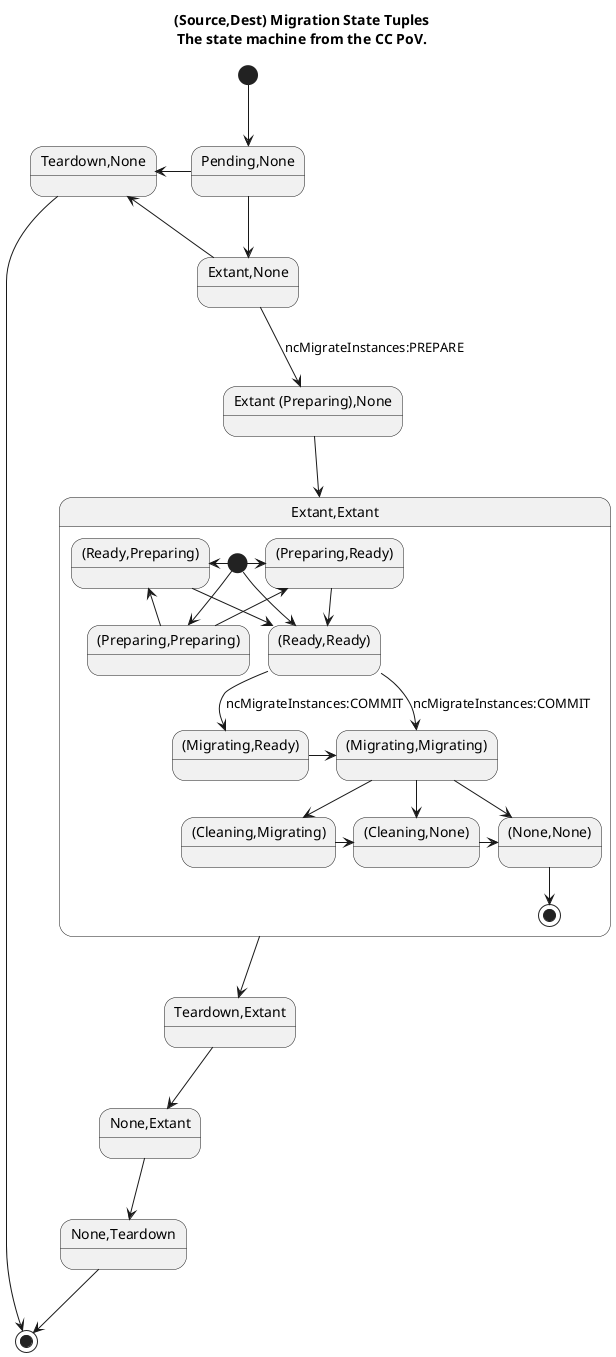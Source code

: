 @startuml
  title (Source,Dest) Migration State Tuples\nThe state machine from the CC PoV.
  state "Pending,None" as pendingNone
  state "Extant,None" as extantNone
  state "Teardown,None" as teardownNone
  state "Teardown,Extant" as teardownExtant
  state "None,Extant" as noneExtant
  state "None,Teardown" as noneTeardown
  state "Extant (Preparing),None" as preparingNone
  state "Extant,Extant" as extantExtant {
    state "(Preparing,Preparing)" as preparingPreparing
    state "(Ready,Ready)" as readyReady
    state "(Preparing,Ready)" as preparingReady
    state "(Ready,Preparing)" as readyPreparing
    state "(Migrating,Ready)" as migratingReady
    state "(Migrating,Migrating)" as migratingMigrating
    state "(Cleaning,Migrating)" as cleaningMigrating
    state "(Cleaning,None)" as cleaningNone
    state "(None,None)" as noneNone
    [*] -down-> preparingPreparing
    [*] -down-> readyReady
    [*] -right-> preparingReady
    [*] -left-> readyPreparing
    preparingPreparing -up-> preparingReady
    preparingPreparing -up-> readyPreparing
    preparingReady -down-> readyReady
    readyPreparing -down-> readyReady
    readyReady -down-> migratingReady : ncMigrateInstances:COMMIT
    readyReady -down-> migratingMigrating : ncMigrateInstances:COMMIT
    migratingReady -right-> migratingMigrating
    migratingMigrating -down-> cleaningMigrating
    migratingMigrating -down-> noneNone
    migratingMigrating -down-> cleaningNone
    cleaningNone -right-> noneNone
    cleaningMigrating -right-> cleaningNone
    noneNone -down-> [*]
  }
  [*] -down-> pendingNone
  pendingNone -down-> extantNone
  pendingNone -left-> teardownNone
  extantNone -left-> teardownNone
  extantNone -down-> preparingNone : ncMigrateInstances:PREPARE
  preparingNone -down-> extantExtant
  extantExtant -down-> teardownExtant
  teardownExtant -down-> noneExtant
  noneExtant -down-> noneTeardown
  noneTeardown -down-> [*]
  teardownNone -down-> [*]
@enduml